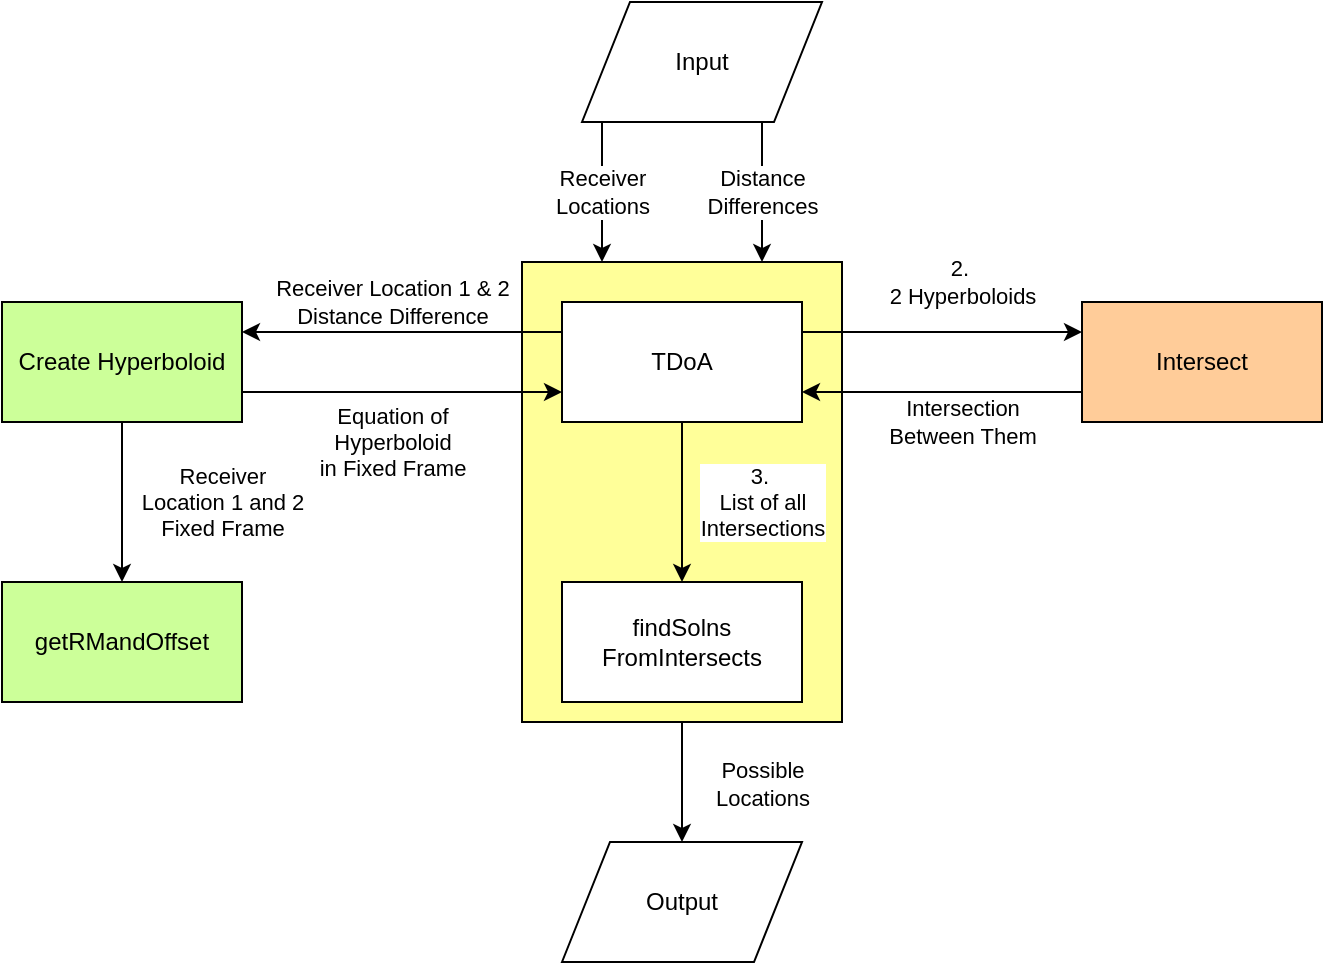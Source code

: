 <mxfile version="12.1.3" type="device" pages="3"><diagram id="vgnAbG94TRPCTCcJxl5t" name="TDoA "><mxGraphModel dx="1648" dy="699" grid="1" gridSize="10" guides="1" tooltips="1" connect="1" arrows="1" fold="1" page="1" pageScale="1" pageWidth="850" pageHeight="1100" math="0" shadow="0"><root><mxCell id="0"/><mxCell id="1" parent="0"/><mxCell id="1-GRdDQpzI8Ah4mUXtjF-21" value="" style="rounded=0;whiteSpace=wrap;html=1;fillColor=#FFFF99;" vertex="1" parent="1"><mxGeometry x="350" y="190" width="160" height="230" as="geometry"/></mxCell><mxCell id="1-GRdDQpzI8Ah4mUXtjF-5" value="Receiver Location 1 &amp;amp; 2&lt;br&gt;Distance Difference" style="edgeStyle=orthogonalEdgeStyle;rounded=0;orthogonalLoop=1;jettySize=auto;html=1;exitX=0;exitY=0.25;exitDx=0;exitDy=0;entryX=1;entryY=0.25;entryDx=0;entryDy=0;" edge="1" parent="1" source="1-GRdDQpzI8Ah4mUXtjF-1" target="1-GRdDQpzI8Ah4mUXtjF-4"><mxGeometry x="0.067" y="-15" relative="1" as="geometry"><mxPoint as="offset"/></mxGeometry></mxCell><mxCell id="1-GRdDQpzI8Ah4mUXtjF-12" value="2.&amp;nbsp;&lt;br&gt;2 Hyperboloids" style="edgeStyle=orthogonalEdgeStyle;rounded=0;orthogonalLoop=1;jettySize=auto;html=1;exitX=1;exitY=0.25;exitDx=0;exitDy=0;entryX=0;entryY=0.25;entryDx=0;entryDy=0;" edge="1" parent="1" source="1-GRdDQpzI8Ah4mUXtjF-1" target="1-GRdDQpzI8Ah4mUXtjF-2"><mxGeometry x="0.143" y="25" relative="1" as="geometry"><mxPoint as="offset"/></mxGeometry></mxCell><mxCell id="1-GRdDQpzI8Ah4mUXtjF-14" value="3.&amp;nbsp;&lt;br&gt;List of all &lt;br&gt;Intersections" style="edgeStyle=orthogonalEdgeStyle;rounded=0;orthogonalLoop=1;jettySize=auto;html=1;exitX=0.5;exitY=1;exitDx=0;exitDy=0;" edge="1" parent="1" source="1-GRdDQpzI8Ah4mUXtjF-1" target="1-GRdDQpzI8Ah4mUXtjF-15"><mxGeometry y="40" relative="1" as="geometry"><mxPoint x="430" y="320" as="targetPoint"/><mxPoint as="offset"/></mxGeometry></mxCell><mxCell id="1-GRdDQpzI8Ah4mUXtjF-1" value="TDoA" style="rounded=0;whiteSpace=wrap;html=1;" vertex="1" parent="1"><mxGeometry x="370" y="210" width="120" height="60" as="geometry"/></mxCell><mxCell id="1-GRdDQpzI8Ah4mUXtjF-13" value="Intersection&lt;br&gt;Between Them" style="edgeStyle=orthogonalEdgeStyle;rounded=0;orthogonalLoop=1;jettySize=auto;html=1;exitX=0;exitY=0.75;exitDx=0;exitDy=0;entryX=1;entryY=0.75;entryDx=0;entryDy=0;" edge="1" parent="1" source="1-GRdDQpzI8Ah4mUXtjF-2" target="1-GRdDQpzI8Ah4mUXtjF-1"><mxGeometry x="-0.143" y="15" relative="1" as="geometry"><mxPoint as="offset"/></mxGeometry></mxCell><mxCell id="1-GRdDQpzI8Ah4mUXtjF-2" value="Intersect" style="rounded=0;whiteSpace=wrap;html=1;fillColor=#FFCC99;" vertex="1" parent="1"><mxGeometry x="630" y="210" width="120" height="60" as="geometry"/></mxCell><mxCell id="1-GRdDQpzI8Ah4mUXtjF-3" value="getRMandOffset" style="rounded=0;whiteSpace=wrap;html=1;fillColor=#CCFF99;" vertex="1" parent="1"><mxGeometry x="90" y="350" width="120" height="60" as="geometry"/></mxCell><mxCell id="1-GRdDQpzI8Ah4mUXtjF-6" value="Receiver &lt;br&gt;Location 1 and 2&lt;br&gt;Fixed Frame" style="edgeStyle=orthogonalEdgeStyle;rounded=0;orthogonalLoop=1;jettySize=auto;html=1;" edge="1" parent="1" source="1-GRdDQpzI8Ah4mUXtjF-4" target="1-GRdDQpzI8Ah4mUXtjF-3"><mxGeometry y="50" relative="1" as="geometry"><mxPoint as="offset"/></mxGeometry></mxCell><mxCell id="1-GRdDQpzI8Ah4mUXtjF-8" value="Equation of&lt;br&gt;Hyperboloid&lt;br&gt;in Fixed Frame" style="edgeStyle=orthogonalEdgeStyle;rounded=0;orthogonalLoop=1;jettySize=auto;html=1;exitX=1;exitY=0.75;exitDx=0;exitDy=0;entryX=0;entryY=0.75;entryDx=0;entryDy=0;" edge="1" parent="1" source="1-GRdDQpzI8Ah4mUXtjF-4" target="1-GRdDQpzI8Ah4mUXtjF-1"><mxGeometry x="-0.067" y="-25" relative="1" as="geometry"><mxPoint as="offset"/></mxGeometry></mxCell><mxCell id="1-GRdDQpzI8Ah4mUXtjF-4" value="Create Hyperboloid" style="rounded=0;whiteSpace=wrap;html=1;fillColor=#CCFF99;" vertex="1" parent="1"><mxGeometry x="90" y="210" width="120" height="60" as="geometry"/></mxCell><mxCell id="1-GRdDQpzI8Ah4mUXtjF-20" value="Possible &lt;br&gt;Locations" style="edgeStyle=orthogonalEdgeStyle;rounded=0;orthogonalLoop=1;jettySize=auto;html=1;exitX=0.5;exitY=1;exitDx=0;exitDy=0;" edge="1" parent="1" source="1-GRdDQpzI8Ah4mUXtjF-21"><mxGeometry y="40" relative="1" as="geometry"><mxPoint x="430" y="480" as="targetPoint"/><mxPoint as="offset"/></mxGeometry></mxCell><mxCell id="1-GRdDQpzI8Ah4mUXtjF-15" value="findSolns&lt;br&gt;FromIntersects" style="rounded=0;whiteSpace=wrap;html=1;" vertex="1" parent="1"><mxGeometry x="370" y="350" width="120" height="60" as="geometry"/></mxCell><mxCell id="1-GRdDQpzI8Ah4mUXtjF-17" value="Receiver &lt;br&gt;Locations" style="endArrow=classic;html=1;entryX=0.25;entryY=0;entryDx=0;entryDy=0;entryPerimeter=0;" edge="1" parent="1" target="1-GRdDQpzI8Ah4mUXtjF-21"><mxGeometry width="50" height="50" relative="1" as="geometry"><mxPoint x="390" y="120" as="sourcePoint"/><mxPoint x="230" y="420" as="targetPoint"/></mxGeometry></mxCell><mxCell id="1-GRdDQpzI8Ah4mUXtjF-19" value="Distance&lt;br&gt;Differences" style="endArrow=classic;html=1;entryX=0.75;entryY=0;entryDx=0;entryDy=0;" edge="1" parent="1" target="1-GRdDQpzI8Ah4mUXtjF-21"><mxGeometry width="50" height="50" relative="1" as="geometry"><mxPoint x="470" y="120" as="sourcePoint"/><mxPoint x="460" y="190" as="targetPoint"/></mxGeometry></mxCell><mxCell id="1-GRdDQpzI8Ah4mUXtjF-24" value="Input" style="shape=parallelogram;perimeter=parallelogramPerimeter;whiteSpace=wrap;html=1;" vertex="1" parent="1"><mxGeometry x="380" y="60" width="120" height="60" as="geometry"/></mxCell><mxCell id="1-GRdDQpzI8Ah4mUXtjF-25" value="Output" style="shape=parallelogram;perimeter=parallelogramPerimeter;whiteSpace=wrap;html=1;" vertex="1" parent="1"><mxGeometry x="370" y="480" width="120" height="60" as="geometry"/></mxCell></root></mxGraphModel></diagram><diagram id="bv6PZtoxaJzQVWUeoR_r" name="createHyperboloid"><mxGraphModel dx="1648" dy="699" grid="1" gridSize="10" guides="1" tooltips="1" connect="1" arrows="1" fold="1" page="1" pageScale="1" pageWidth="850" pageHeight="1100" math="0" shadow="0"><root><mxCell id="xwzR49czKTi0_qfwXgBQ-0"/><mxCell id="xwzR49czKTi0_qfwXgBQ-1" parent="xwzR49czKTi0_qfwXgBQ-0"/><mxCell id="r27JxDR5RxCZsKnTny5n-11" value="" style="edgeStyle=orthogonalEdgeStyle;rounded=0;orthogonalLoop=1;jettySize=auto;html=1;" edge="1" parent="xwzR49czKTi0_qfwXgBQ-1" source="r27JxDR5RxCZsKnTny5n-0" target="r27JxDR5RxCZsKnTny5n-1"><mxGeometry relative="1" as="geometry"/></mxCell><mxCell id="r27JxDR5RxCZsKnTny5n-0" value="getRMandOffsets" style="rounded=0;whiteSpace=wrap;html=1;fillColor=#CCFF99;" vertex="1" parent="xwzR49czKTi0_qfwXgBQ-1"><mxGeometry x="365" y="95" width="120" height="60" as="geometry"/></mxCell><mxCell id="r27JxDR5RxCZsKnTny5n-12" value="Yes" style="edgeStyle=orthogonalEdgeStyle;rounded=0;orthogonalLoop=1;jettySize=auto;html=1;" edge="1" parent="xwzR49czKTi0_qfwXgBQ-1" source="r27JxDR5RxCZsKnTny5n-1"><mxGeometry relative="1" as="geometry"><mxPoint x="520" y="215" as="targetPoint"/></mxGeometry></mxCell><mxCell id="r27JxDR5RxCZsKnTny5n-13" value="No" style="edgeStyle=orthogonalEdgeStyle;rounded=0;orthogonalLoop=1;jettySize=auto;html=1;exitX=0.5;exitY=1;exitDx=0;exitDy=0;entryX=0.5;entryY=0;entryDx=0;entryDy=0;" edge="1" parent="xwzR49czKTi0_qfwXgBQ-1" source="r27JxDR5RxCZsKnTny5n-1" target="r27JxDR5RxCZsKnTny5n-3"><mxGeometry relative="1" as="geometry"/></mxCell><mxCell id="r27JxDR5RxCZsKnTny5n-1" value="Is &lt;br&gt;difference &lt;br&gt;0?" style="rhombus;whiteSpace=wrap;html=1;fillColor=#FFFFFF;" vertex="1" parent="xwzR49czKTi0_qfwXgBQ-1"><mxGeometry x="380" y="170" width="90" height="90" as="geometry"/></mxCell><mxCell id="r27JxDR5RxCZsKnTny5n-15" value="" style="edgeStyle=orthogonalEdgeStyle;rounded=0;orthogonalLoop=1;jettySize=auto;html=1;" edge="1" parent="xwzR49czKTi0_qfwXgBQ-1" source="r27JxDR5RxCZsKnTny5n-3" target="r27JxDR5RxCZsKnTny5n-4"><mxGeometry relative="1" as="geometry"/></mxCell><mxCell id="r27JxDR5RxCZsKnTny5n-3" value="Hyperboloid &lt;br&gt;Equation" style="rounded=0;whiteSpace=wrap;html=1;fillColor=#FFFFFF;" vertex="1" parent="xwzR49czKTi0_qfwXgBQ-1"><mxGeometry x="365" y="292.5" width="120" height="60" as="geometry"/></mxCell><mxCell id="r27JxDR5RxCZsKnTny5n-16" value="" style="edgeStyle=orthogonalEdgeStyle;rounded=0;orthogonalLoop=1;jettySize=auto;html=1;" edge="1" parent="xwzR49czKTi0_qfwXgBQ-1" source="r27JxDR5RxCZsKnTny5n-4" target="r27JxDR5RxCZsKnTny5n-5"><mxGeometry relative="1" as="geometry"/></mxCell><mxCell id="r27JxDR5RxCZsKnTny5n-4" value="Rotate to from Body&lt;br&gt;to Fixed Frame" style="rounded=0;whiteSpace=wrap;html=1;fillColor=#FFFFFF;" vertex="1" parent="xwzR49czKTi0_qfwXgBQ-1"><mxGeometry x="365" y="380" width="120" height="60" as="geometry"/></mxCell><mxCell id="r27JxDR5RxCZsKnTny5n-18" value="" style="edgeStyle=orthogonalEdgeStyle;rounded=0;orthogonalLoop=1;jettySize=auto;html=1;" edge="1" parent="xwzR49czKTi0_qfwXgBQ-1" source="r27JxDR5RxCZsKnTny5n-5" target="r27JxDR5RxCZsKnTny5n-17"><mxGeometry relative="1" as="geometry"/></mxCell><mxCell id="r27JxDR5RxCZsKnTny5n-5" value="Shift Origin to Fixed Frame." style="rounded=0;whiteSpace=wrap;html=1;fillColor=#FFFFFF;" vertex="1" parent="xwzR49czKTi0_qfwXgBQ-1"><mxGeometry x="365" y="465" width="120" height="60" as="geometry"/></mxCell><mxCell id="r27JxDR5RxCZsKnTny5n-7" value="Hyperboloid &lt;br&gt;Symbolic &lt;br&gt;Equation" style="shape=parallelogram;perimeter=parallelogramPerimeter;whiteSpace=wrap;html=1;fillColor=#FFFFFF;" vertex="1" parent="xwzR49czKTi0_qfwXgBQ-1"><mxGeometry x="365" y="670" width="120" height="60" as="geometry"/></mxCell><mxCell id="r27JxDR5RxCZsKnTny5n-10" value="" style="edgeStyle=orthogonalEdgeStyle;rounded=0;orthogonalLoop=1;jettySize=auto;html=1;" edge="1" parent="xwzR49czKTi0_qfwXgBQ-1" source="r27JxDR5RxCZsKnTny5n-8" target="r27JxDR5RxCZsKnTny5n-0"><mxGeometry relative="1" as="geometry"/></mxCell><mxCell id="r27JxDR5RxCZsKnTny5n-8" value="R1, R2, delta" style="shape=parallelogram;perimeter=parallelogramPerimeter;whiteSpace=wrap;html=1;fillColor=#FFFFFF;" vertex="1" parent="xwzR49czKTi0_qfwXgBQ-1"><mxGeometry x="365" y="10" width="120" height="60" as="geometry"/></mxCell><mxCell id="r27JxDR5RxCZsKnTny5n-20" style="edgeStyle=orthogonalEdgeStyle;rounded=0;orthogonalLoop=1;jettySize=auto;html=1;entryX=0.75;entryY=0;entryDx=0;entryDy=0;" edge="1" parent="xwzR49czKTi0_qfwXgBQ-1" source="r27JxDR5RxCZsKnTny5n-9" target="r27JxDR5RxCZsKnTny5n-7"><mxGeometry relative="1" as="geometry"><Array as="points"><mxPoint x="560" y="640"/><mxPoint x="455" y="640"/></Array></mxGeometry></mxCell><mxCell id="r27JxDR5RxCZsKnTny5n-9" value="Remove z" style="rounded=0;whiteSpace=wrap;html=1;fillColor=#FFFFFF;" vertex="1" parent="xwzR49czKTi0_qfwXgBQ-1"><mxGeometry x="520" y="557.5" width="80" height="55" as="geometry"/></mxCell><mxCell id="r27JxDR5RxCZsKnTny5n-19" value="No" style="edgeStyle=orthogonalEdgeStyle;rounded=0;orthogonalLoop=1;jettySize=auto;html=1;" edge="1" parent="xwzR49czKTi0_qfwXgBQ-1" source="r27JxDR5RxCZsKnTny5n-17" target="r27JxDR5RxCZsKnTny5n-9"><mxGeometry relative="1" as="geometry"/></mxCell><mxCell id="r27JxDR5RxCZsKnTny5n-21" value="" style="edgeStyle=orthogonalEdgeStyle;rounded=0;orthogonalLoop=1;jettySize=auto;html=1;" edge="1" parent="xwzR49czKTi0_qfwXgBQ-1" source="r27JxDR5RxCZsKnTny5n-17" target="r27JxDR5RxCZsKnTny5n-7"><mxGeometry relative="1" as="geometry"/></mxCell><mxCell id="r27JxDR5RxCZsKnTny5n-17" value="Is this 2D?" style="rhombus;whiteSpace=wrap;html=1;fillColor=#FFFFFF;" vertex="1" parent="xwzR49czKTi0_qfwXgBQ-1"><mxGeometry x="380" y="540" width="90" height="90" as="geometry"/></mxCell><mxCell id="io6Q1aaRcl7yUoLgCrSj-0" style="edgeStyle=orthogonalEdgeStyle;rounded=0;orthogonalLoop=1;jettySize=auto;html=1;exitX=0.5;exitY=1;exitDx=0;exitDy=0;entryX=1;entryY=0.5;entryDx=0;entryDy=0;" edge="1" parent="xwzR49czKTi0_qfwXgBQ-1" source="r27JxDR5RxCZsKnTny5n-22" target="r27JxDR5RxCZsKnTny5n-4"><mxGeometry relative="1" as="geometry"/></mxCell><mxCell id="r27JxDR5RxCZsKnTny5n-22" value="Line Equation x=0" style="rounded=0;whiteSpace=wrap;html=1;fillColor=#FFFFFF;" vertex="1" parent="xwzR49czKTi0_qfwXgBQ-1"><mxGeometry x="520" y="187.5" width="80" height="55" as="geometry"/></mxCell></root></mxGraphModel></diagram><diagram id="PUS4rwqtQY8rRnz_35-o" name="ChoosePoints"><mxGraphModel dx="1648" dy="699" grid="1" gridSize="10" guides="1" tooltips="1" connect="1" arrows="1" fold="1" page="1" pageScale="1" pageWidth="850" pageHeight="1100" math="0" shadow="0"><root><mxCell id="EAT8-uLIOCA7sj2pK5pX-0"/><mxCell id="EAT8-uLIOCA7sj2pK5pX-1" parent="EAT8-uLIOCA7sj2pK5pX-0"/><mxCell id="iRkqZqH0APuLF3V_GO6g-5" value="" style="edgeStyle=orthogonalEdgeStyle;rounded=0;orthogonalLoop=1;jettySize=auto;html=1;" edge="1" parent="EAT8-uLIOCA7sj2pK5pX-1" source="iRkqZqH0APuLF3V_GO6g-6" target="iRkqZqH0APuLF3V_GO6g-8"><mxGeometry relative="1" as="geometry"/></mxCell><mxCell id="iRkqZqH0APuLF3V_GO6g-6" value="Sort smallest to Largest" style="rounded=0;whiteSpace=wrap;html=1;fillColor=#FFFFFF;" vertex="1" parent="EAT8-uLIOCA7sj2pK5pX-1"><mxGeometry x="190" y="100" width="120" height="60" as="geometry"/></mxCell><mxCell id="iRkqZqH0APuLF3V_GO6g-7" value="Yes" style="edgeStyle=orthogonalEdgeStyle;rounded=0;orthogonalLoop=1;jettySize=auto;html=1;exitX=1;exitY=0.5;exitDx=0;exitDy=0;" edge="1" parent="EAT8-uLIOCA7sj2pK5pX-1" source="iRkqZqH0APuLF3V_GO6g-21" target="iRkqZqH0APuLF3V_GO6g-10"><mxGeometry relative="1" as="geometry"><mxPoint x="425" y="390" as="sourcePoint"/><Array as="points"><mxPoint x="340" y="345"/><mxPoint x="340" y="130"/></Array></mxGeometry></mxCell><mxCell id="iRkqZqH0APuLF3V_GO6g-22" value="" style="edgeStyle=orthogonalEdgeStyle;rounded=0;orthogonalLoop=1;jettySize=auto;html=1;" edge="1" parent="EAT8-uLIOCA7sj2pK5pX-1" source="iRkqZqH0APuLF3V_GO6g-8" target="iRkqZqH0APuLF3V_GO6g-21"><mxGeometry relative="1" as="geometry"/></mxCell><mxCell id="iRkqZqH0APuLF3V_GO6g-8" value="Take numerical derivative of sorted points" style="rounded=0;whiteSpace=wrap;html=1;fillColor=#FFFFFF;" vertex="1" parent="EAT8-uLIOCA7sj2pK5pX-1"><mxGeometry x="190" y="210" width="120" height="60" as="geometry"/></mxCell><mxCell id="iRkqZqH0APuLF3V_GO6g-10" value="Add to Indices of Possible Solution" style="rounded=0;whiteSpace=wrap;html=1;fillColor=#FFFFFF;" vertex="1" parent="EAT8-uLIOCA7sj2pK5pX-1"><mxGeometry x="365" y="100" width="120" height="60" as="geometry"/></mxCell><mxCell id="iRkqZqH0APuLF3V_GO6g-11" value="Locations" style="shape=parallelogram;perimeter=parallelogramPerimeter;whiteSpace=wrap;html=1;fillColor=#FFFFFF;" vertex="1" parent="EAT8-uLIOCA7sj2pK5pX-1"><mxGeometry x="190" y="512.5" width="120" height="60" as="geometry"/></mxCell><mxCell id="iRkqZqH0APuLF3V_GO6g-12" value="" style="edgeStyle=orthogonalEdgeStyle;rounded=0;orthogonalLoop=1;jettySize=auto;html=1;entryX=0.5;entryY=0;entryDx=0;entryDy=0;" edge="1" parent="EAT8-uLIOCA7sj2pK5pX-1" source="iRkqZqH0APuLF3V_GO6g-13" target="iRkqZqH0APuLF3V_GO6g-6"><mxGeometry relative="1" as="geometry"><mxPoint x="250" y="85" as="targetPoint"/></mxGeometry></mxCell><mxCell id="iRkqZqH0APuLF3V_GO6g-13" value="All Intersections" style="shape=parallelogram;perimeter=parallelogramPerimeter;whiteSpace=wrap;html=1;fillColor=#FFFFFF;" vertex="1" parent="EAT8-uLIOCA7sj2pK5pX-1"><mxGeometry x="190" width="120" height="60" as="geometry"/></mxCell><mxCell id="iRkqZqH0APuLF3V_GO6g-25" value="No" style="edgeStyle=orthogonalEdgeStyle;rounded=0;orthogonalLoop=1;jettySize=auto;html=1;" edge="1" parent="EAT8-uLIOCA7sj2pK5pX-1" source="iRkqZqH0APuLF3V_GO6g-21" target="iRkqZqH0APuLF3V_GO6g-24"><mxGeometry relative="1" as="geometry"/></mxCell><mxCell id="iRkqZqH0APuLF3V_GO6g-21" value="Is diff &amp;lt; tolerance?" style="rhombus;whiteSpace=wrap;html=1;fillColor=#FFFFFF;" vertex="1" parent="EAT8-uLIOCA7sj2pK5pX-1"><mxGeometry x="205" y="300" width="90" height="90" as="geometry"/></mxCell><mxCell id="iRkqZqH0APuLF3V_GO6g-24" value="Not a solution." style="rounded=0;whiteSpace=wrap;html=1;fillColor=#FFFFFF;" vertex="1" parent="EAT8-uLIOCA7sj2pK5pX-1"><mxGeometry x="210" y="417.5" width="80" height="55" as="geometry"/></mxCell><mxCell id="iRkqZqH0APuLF3V_GO6g-39" value="" style="edgeStyle=orthogonalEdgeStyle;rounded=0;orthogonalLoop=1;jettySize=auto;html=1;" edge="1" parent="EAT8-uLIOCA7sj2pK5pX-1" source="iRkqZqH0APuLF3V_GO6g-27" target="iRkqZqH0APuLF3V_GO6g-29"><mxGeometry relative="1" as="geometry"/></mxCell><mxCell id="iRkqZqH0APuLF3V_GO6g-27" value="Take numerical derivative of Indices" style="rounded=0;whiteSpace=wrap;html=1;fillColor=#FFFFFF;" vertex="1" parent="EAT8-uLIOCA7sj2pK5pX-1"><mxGeometry x="365" y="210" width="120" height="60" as="geometry"/></mxCell><mxCell id="iRkqZqH0APuLF3V_GO6g-28" value="" style="edgeStyle=orthogonalEdgeStyle;rounded=0;orthogonalLoop=1;jettySize=auto;html=1;" edge="1" parent="EAT8-uLIOCA7sj2pK5pX-1" source="iRkqZqH0APuLF3V_GO6g-10" target="iRkqZqH0APuLF3V_GO6g-27"><mxGeometry relative="1" as="geometry"><mxPoint x="425" y="510" as="sourcePoint"/><mxPoint x="425" y="650" as="targetPoint"/></mxGeometry></mxCell><mxCell id="iRkqZqH0APuLF3V_GO6g-31" value="" style="edgeStyle=orthogonalEdgeStyle;rounded=0;orthogonalLoop=1;jettySize=auto;html=1;" edge="1" parent="EAT8-uLIOCA7sj2pK5pX-1" source="iRkqZqH0APuLF3V_GO6g-29" target="iRkqZqH0APuLF3V_GO6g-30"><mxGeometry relative="1" as="geometry"/></mxCell><mxCell id="iRkqZqH0APuLF3V_GO6g-29" value="Find Number of Solutions" style="rounded=0;whiteSpace=wrap;html=1;fillColor=#FFFFFF;" vertex="1" parent="EAT8-uLIOCA7sj2pK5pX-1"><mxGeometry x="365" y="310" width="120" height="60" as="geometry"/></mxCell><mxCell id="iRkqZqH0APuLF3V_GO6g-34" value="" style="edgeStyle=orthogonalEdgeStyle;rounded=0;orthogonalLoop=1;jettySize=auto;html=1;" edge="1" parent="EAT8-uLIOCA7sj2pK5pX-1" source="iRkqZqH0APuLF3V_GO6g-30" target="iRkqZqH0APuLF3V_GO6g-33"><mxGeometry relative="1" as="geometry"/></mxCell><mxCell id="iRkqZqH0APuLF3V_GO6g-30" value="Split Solutions and Compile" style="rounded=0;whiteSpace=wrap;html=1;fillColor=#FFFFFF;" vertex="1" parent="EAT8-uLIOCA7sj2pK5pX-1"><mxGeometry x="365" y="415" width="120" height="60" as="geometry"/></mxCell><mxCell id="iRkqZqH0APuLF3V_GO6g-40" value="" style="edgeStyle=orthogonalEdgeStyle;rounded=0;orthogonalLoop=1;jettySize=auto;html=1;" edge="1" parent="EAT8-uLIOCA7sj2pK5pX-1" source="iRkqZqH0APuLF3V_GO6g-33" target="iRkqZqH0APuLF3V_GO6g-11"><mxGeometry relative="1" as="geometry"/></mxCell><mxCell id="iRkqZqH0APuLF3V_GO6g-33" value="Average identified clusters" style="rounded=0;whiteSpace=wrap;html=1;fillColor=#FFFFFF;" vertex="1" parent="EAT8-uLIOCA7sj2pK5pX-1"><mxGeometry x="365" y="512.5" width="120" height="60" as="geometry"/></mxCell></root></mxGraphModel></diagram></mxfile>